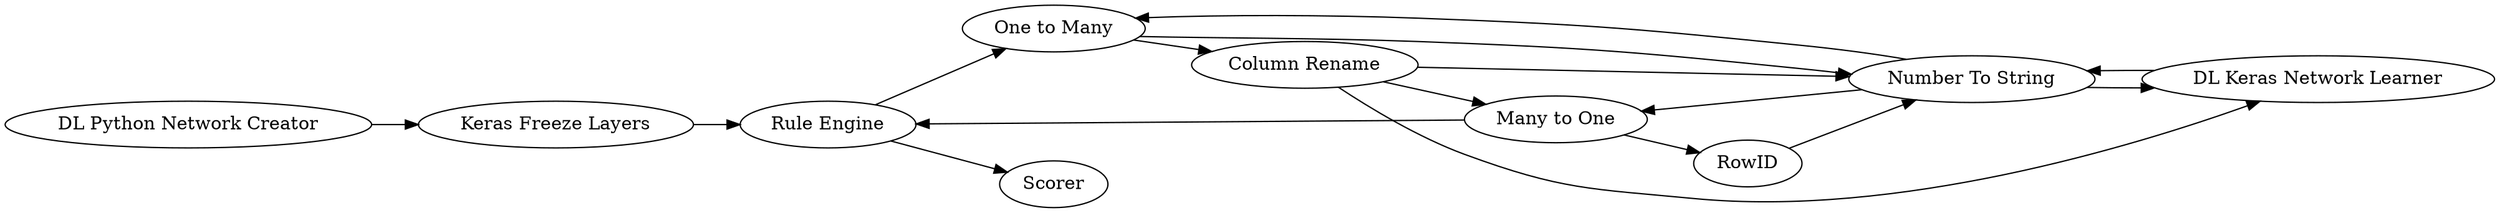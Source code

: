 digraph {
	252 -> 287
	291 -> 285
	290 -> 270
	290 -> 289
	287 -> 285
	289 -> 291
	288 -> 289
	288 -> 290
	270 -> 289
	285 -> 294
	285 -> 288
	289 -> 288
	289 -> 270
	291 -> 225
	225 -> 289
	290 -> 291
	225 [label=RowID]
	290 [label="Column Rename"]
	289 [label="Number To String"]
	285 [label="Rule Engine"]
	252 [label="DL Python Network Creator"]
	294 [label=Scorer]
	270 [label="DL Keras Network Learner"]
	287 [label="Keras Freeze Layers"]
	291 [label="Many to One"]
	288 [label="One to Many"]
	rankdir=LR
}

